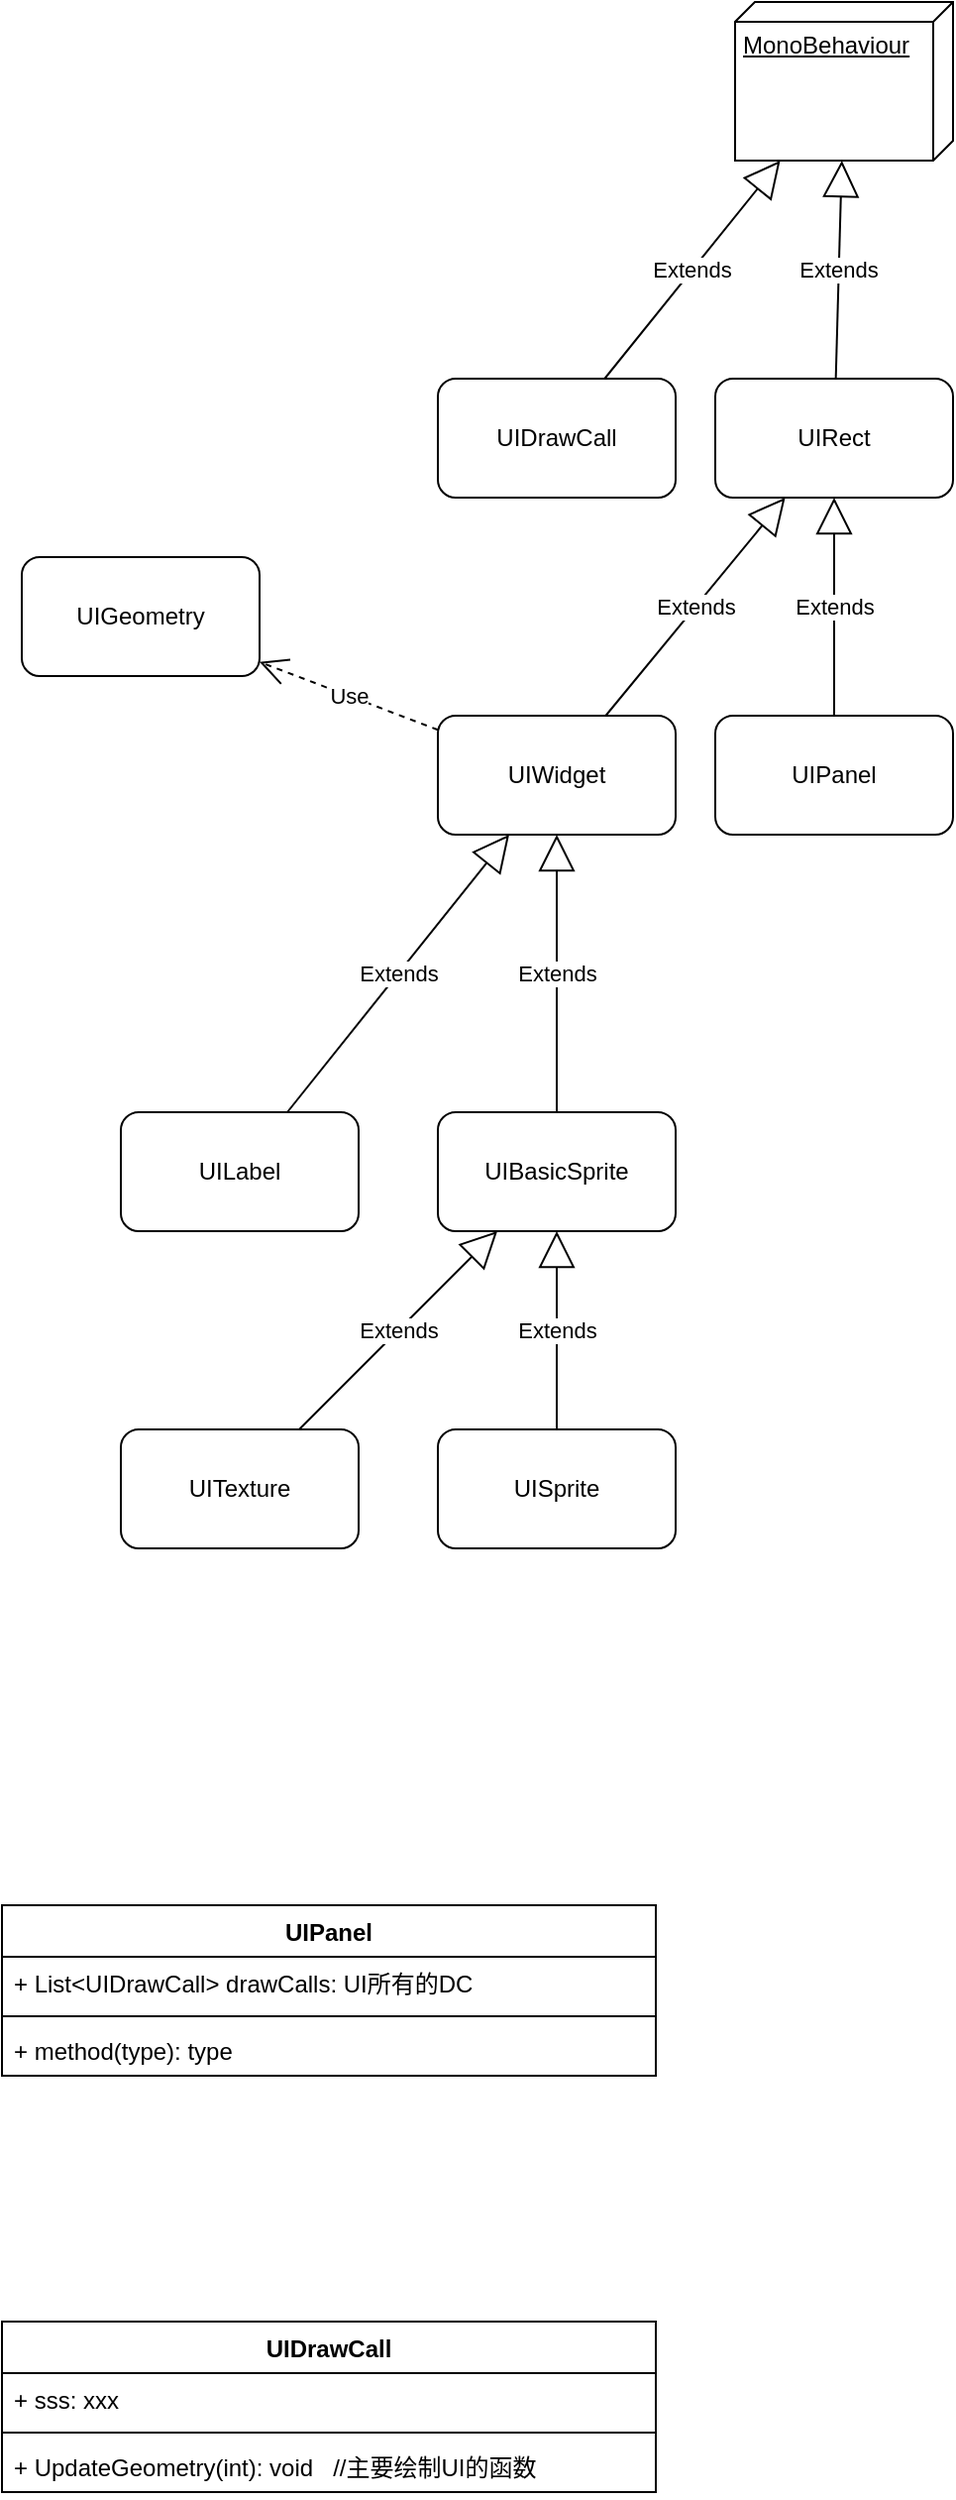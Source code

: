 <mxfile version="13.3.8" type="github">
  <diagram id="r9bfGYGLmaGkgBxddyXr" name="Page-1">
    <mxGraphModel dx="1700" dy="1033" grid="1" gridSize="10" guides="1" tooltips="1" connect="1" arrows="1" fold="1" page="1" pageScale="1" pageWidth="827" pageHeight="1169" math="0" shadow="0">
      <root>
        <mxCell id="0" />
        <mxCell id="1" parent="0" />
        <mxCell id="-BAnb1DK9DFcd0QEzXmj-5" value="UIPanel" style="rounded=1;whiteSpace=wrap;html=1;" parent="1" vertex="1">
          <mxGeometry x="500" y="410" width="120" height="60" as="geometry" />
        </mxCell>
        <mxCell id="-BAnb1DK9DFcd0QEzXmj-6" value="UIRect" style="rounded=1;whiteSpace=wrap;html=1;" parent="1" vertex="1">
          <mxGeometry x="500" y="240" width="120" height="60" as="geometry" />
        </mxCell>
        <mxCell id="-BAnb1DK9DFcd0QEzXmj-7" value="Extends" style="endArrow=block;endSize=16;endFill=0;html=1;" parent="1" source="-BAnb1DK9DFcd0QEzXmj-5" target="-BAnb1DK9DFcd0QEzXmj-6" edge="1">
          <mxGeometry width="160" relative="1" as="geometry">
            <mxPoint x="240" y="420" as="sourcePoint" />
            <mxPoint x="400" y="420" as="targetPoint" />
          </mxGeometry>
        </mxCell>
        <mxCell id="-BAnb1DK9DFcd0QEzXmj-8" value="MonoBehaviour" style="verticalAlign=top;align=left;spacingTop=8;spacingLeft=2;spacingRight=12;shape=cube;size=10;direction=south;fontStyle=4;html=1;" parent="1" vertex="1">
          <mxGeometry x="510" y="50" width="110" height="80" as="geometry" />
        </mxCell>
        <mxCell id="-BAnb1DK9DFcd0QEzXmj-9" value="Extends" style="endArrow=block;endSize=16;endFill=0;html=1;" parent="1" source="-BAnb1DK9DFcd0QEzXmj-6" target="-BAnb1DK9DFcd0QEzXmj-8" edge="1">
          <mxGeometry width="160" relative="1" as="geometry">
            <mxPoint x="464.375" y="410" as="sourcePoint" />
            <mxPoint x="545.625" y="310" as="targetPoint" />
          </mxGeometry>
        </mxCell>
        <mxCell id="-BAnb1DK9DFcd0QEzXmj-10" value="UIDrawCall" style="rounded=1;whiteSpace=wrap;html=1;" parent="1" vertex="1">
          <mxGeometry x="360" y="240" width="120" height="60" as="geometry" />
        </mxCell>
        <mxCell id="-BAnb1DK9DFcd0QEzXmj-11" value="Extends" style="endArrow=block;endSize=16;endFill=0;html=1;" parent="1" source="-BAnb1DK9DFcd0QEzXmj-10" target="-BAnb1DK9DFcd0QEzXmj-8" edge="1">
          <mxGeometry width="160" relative="1" as="geometry">
            <mxPoint x="557.5" y="250" as="sourcePoint" />
            <mxPoint x="511.667" y="140" as="targetPoint" />
          </mxGeometry>
        </mxCell>
        <mxCell id="-BAnb1DK9DFcd0QEzXmj-12" value="Extends" style="endArrow=block;endSize=16;endFill=0;html=1;" parent="1" source="-BAnb1DK9DFcd0QEzXmj-13" target="-BAnb1DK9DFcd0QEzXmj-6" edge="1">
          <mxGeometry width="160" relative="1" as="geometry">
            <mxPoint x="380" y="420" as="sourcePoint" />
            <mxPoint x="700" y="300" as="targetPoint" />
          </mxGeometry>
        </mxCell>
        <mxCell id="-BAnb1DK9DFcd0QEzXmj-13" value="UIWidget" style="rounded=1;whiteSpace=wrap;html=1;" parent="1" vertex="1">
          <mxGeometry x="360" y="410" width="120" height="60" as="geometry" />
        </mxCell>
        <mxCell id="-BAnb1DK9DFcd0QEzXmj-14" value="UIGeometry" style="rounded=1;whiteSpace=wrap;html=1;" parent="1" vertex="1">
          <mxGeometry x="150" y="330" width="120" height="60" as="geometry" />
        </mxCell>
        <mxCell id="-BAnb1DK9DFcd0QEzXmj-15" value="Use" style="endArrow=open;endSize=12;dashed=1;html=1;" parent="1" source="-BAnb1DK9DFcd0QEzXmj-13" target="-BAnb1DK9DFcd0QEzXmj-14" edge="1">
          <mxGeometry width="160" relative="1" as="geometry">
            <mxPoint x="330" y="260" as="sourcePoint" />
            <mxPoint x="490" y="260" as="targetPoint" />
          </mxGeometry>
        </mxCell>
        <mxCell id="-BAnb1DK9DFcd0QEzXmj-17" value="Extends" style="endArrow=block;endSize=16;endFill=0;html=1;" parent="1" source="-BAnb1DK9DFcd0QEzXmj-18" target="-BAnb1DK9DFcd0QEzXmj-20" edge="1">
          <mxGeometry width="160" relative="1" as="geometry">
            <mxPoint x="100" y="780" as="sourcePoint" />
            <mxPoint x="367.5" y="710" as="targetPoint" />
          </mxGeometry>
        </mxCell>
        <mxCell id="-BAnb1DK9DFcd0QEzXmj-18" value="UISprite" style="rounded=1;whiteSpace=wrap;html=1;" parent="1" vertex="1">
          <mxGeometry x="360" y="770" width="120" height="60" as="geometry" />
        </mxCell>
        <mxCell id="-BAnb1DK9DFcd0QEzXmj-19" value="Extends" style="endArrow=block;endSize=16;endFill=0;html=1;" parent="1" source="-BAnb1DK9DFcd0QEzXmj-20" target="-BAnb1DK9DFcd0QEzXmj-13" edge="1">
          <mxGeometry width="160" relative="1" as="geometry">
            <mxPoint x="100" y="620" as="sourcePoint" />
            <mxPoint x="420" y="500" as="targetPoint" />
          </mxGeometry>
        </mxCell>
        <mxCell id="-BAnb1DK9DFcd0QEzXmj-20" value="UIBasicSprite" style="rounded=1;whiteSpace=wrap;html=1;" parent="1" vertex="1">
          <mxGeometry x="360" y="610" width="120" height="60" as="geometry" />
        </mxCell>
        <mxCell id="-BAnb1DK9DFcd0QEzXmj-23" value="UITexture" style="rounded=1;whiteSpace=wrap;html=1;" parent="1" vertex="1">
          <mxGeometry x="200" y="770" width="120" height="60" as="geometry" />
        </mxCell>
        <mxCell id="-BAnb1DK9DFcd0QEzXmj-24" value="Extends" style="endArrow=block;endSize=16;endFill=0;html=1;" parent="1" source="-BAnb1DK9DFcd0QEzXmj-23" target="-BAnb1DK9DFcd0QEzXmj-20" edge="1">
          <mxGeometry width="160" relative="1" as="geometry">
            <mxPoint x="260" y="790" as="sourcePoint" />
            <mxPoint x="580" y="680" as="targetPoint" />
          </mxGeometry>
        </mxCell>
        <mxCell id="-BAnb1DK9DFcd0QEzXmj-25" value="UILabel" style="rounded=1;whiteSpace=wrap;html=1;" parent="1" vertex="1">
          <mxGeometry x="200" y="610" width="120" height="60" as="geometry" />
        </mxCell>
        <mxCell id="-BAnb1DK9DFcd0QEzXmj-26" value="Extends" style="endArrow=block;endSize=16;endFill=0;html=1;" parent="1" source="-BAnb1DK9DFcd0QEzXmj-25" target="-BAnb1DK9DFcd0QEzXmj-13" edge="1">
          <mxGeometry width="160" relative="1" as="geometry">
            <mxPoint x="250" y="620" as="sourcePoint" />
            <mxPoint x="570" y="470" as="targetPoint" />
          </mxGeometry>
        </mxCell>
        <mxCell id="-BAnb1DK9DFcd0QEzXmj-27" value="UIPanel" style="swimlane;fontStyle=1;align=center;verticalAlign=top;childLayout=stackLayout;horizontal=1;startSize=26;horizontalStack=0;resizeParent=1;resizeParentMax=0;resizeLast=0;collapsible=1;marginBottom=0;" parent="1" vertex="1">
          <mxGeometry x="140" y="1010" width="330" height="86" as="geometry" />
        </mxCell>
        <mxCell id="-BAnb1DK9DFcd0QEzXmj-33" value="+ List&lt;UIDrawCall&gt; drawCalls: UI所有的DC" style="text;strokeColor=none;fillColor=none;align=left;verticalAlign=top;spacingLeft=4;spacingRight=4;overflow=hidden;rotatable=0;points=[[0,0.5],[1,0.5]];portConstraint=eastwest;" parent="-BAnb1DK9DFcd0QEzXmj-27" vertex="1">
          <mxGeometry y="26" width="330" height="26" as="geometry" />
        </mxCell>
        <mxCell id="-BAnb1DK9DFcd0QEzXmj-29" value="" style="line;strokeWidth=1;fillColor=none;align=left;verticalAlign=middle;spacingTop=-1;spacingLeft=3;spacingRight=3;rotatable=0;labelPosition=right;points=[];portConstraint=eastwest;" parent="-BAnb1DK9DFcd0QEzXmj-27" vertex="1">
          <mxGeometry y="52" width="330" height="8" as="geometry" />
        </mxCell>
        <mxCell id="-BAnb1DK9DFcd0QEzXmj-30" value="+ method(type): type" style="text;strokeColor=none;fillColor=none;align=left;verticalAlign=top;spacingLeft=4;spacingRight=4;overflow=hidden;rotatable=0;points=[[0,0.5],[1,0.5]];portConstraint=eastwest;" parent="-BAnb1DK9DFcd0QEzXmj-27" vertex="1">
          <mxGeometry y="60" width="330" height="26" as="geometry" />
        </mxCell>
        <mxCell id="-BAnb1DK9DFcd0QEzXmj-34" value="UIDrawCall" style="swimlane;fontStyle=1;align=center;verticalAlign=top;childLayout=stackLayout;horizontal=1;startSize=26;horizontalStack=0;resizeParent=1;resizeParentMax=0;resizeLast=0;collapsible=1;marginBottom=0;" parent="1" vertex="1">
          <mxGeometry x="140" y="1220" width="330" height="86" as="geometry" />
        </mxCell>
        <mxCell id="-BAnb1DK9DFcd0QEzXmj-35" value="+ sss: xxx" style="text;strokeColor=none;fillColor=none;align=left;verticalAlign=top;spacingLeft=4;spacingRight=4;overflow=hidden;rotatable=0;points=[[0,0.5],[1,0.5]];portConstraint=eastwest;" parent="-BAnb1DK9DFcd0QEzXmj-34" vertex="1">
          <mxGeometry y="26" width="330" height="26" as="geometry" />
        </mxCell>
        <mxCell id="-BAnb1DK9DFcd0QEzXmj-37" value="" style="line;strokeWidth=1;fillColor=none;align=left;verticalAlign=middle;spacingTop=-1;spacingLeft=3;spacingRight=3;rotatable=0;labelPosition=right;points=[];portConstraint=eastwest;" parent="-BAnb1DK9DFcd0QEzXmj-34" vertex="1">
          <mxGeometry y="52" width="330" height="8" as="geometry" />
        </mxCell>
        <mxCell id="-BAnb1DK9DFcd0QEzXmj-38" value="+ UpdateGeometry(int): void   //主要绘制UI的函数" style="text;strokeColor=none;fillColor=none;align=left;verticalAlign=top;spacingLeft=4;spacingRight=4;overflow=hidden;rotatable=0;points=[[0,0.5],[1,0.5]];portConstraint=eastwest;" parent="-BAnb1DK9DFcd0QEzXmj-34" vertex="1">
          <mxGeometry y="60" width="330" height="26" as="geometry" />
        </mxCell>
      </root>
    </mxGraphModel>
  </diagram>
</mxfile>
